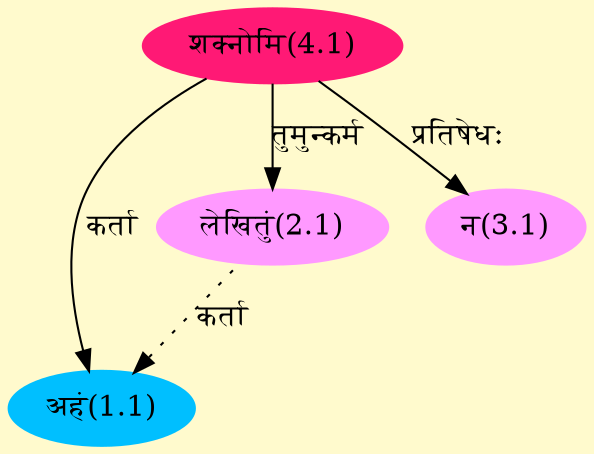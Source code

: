 digraph G{
rankdir=BT;
 compound=true;
 bgcolor="lemonchiffon1";
Node1_1 [style=filled, color="#00BFFF" label = "अहं(1.1)"]
Node4_1 [style=filled, color="#FF1975" label = "शक्नोमि(4.1)"]
Node2_1 [style=filled, color="#FF99FF" label = "लेखितुं(2.1)"]
Node3_1 [style=filled, color="#FF99FF" label = "न(3.1)"]
/* Start of Relations section */

Node1_1 -> Node4_1 [  label="कर्ता"  dir="back" ]
Node1_1 -> Node2_1 [ style=dotted label="कर्ता"  dir="back" ]
Node2_1 -> Node4_1 [  label="तुमुन्कर्म"  dir="back" ]
Node3_1 -> Node4_1 [  label="प्रतिषेधः"  dir="back" ]
}
